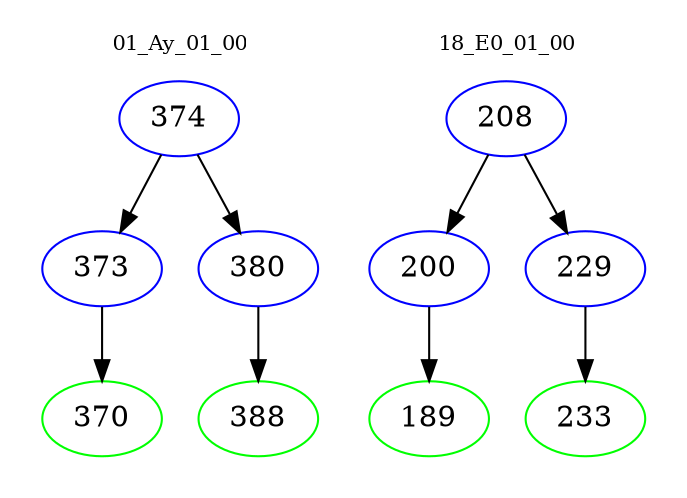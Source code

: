 digraph{
subgraph cluster_0 {
color = white
label = "01_Ay_01_00";
fontsize=10;
T0_374 [label="374", color="blue"]
T0_374 -> T0_373 [color="black"]
T0_373 [label="373", color="blue"]
T0_373 -> T0_370 [color="black"]
T0_370 [label="370", color="green"]
T0_374 -> T0_380 [color="black"]
T0_380 [label="380", color="blue"]
T0_380 -> T0_388 [color="black"]
T0_388 [label="388", color="green"]
}
subgraph cluster_1 {
color = white
label = "18_E0_01_00";
fontsize=10;
T1_208 [label="208", color="blue"]
T1_208 -> T1_200 [color="black"]
T1_200 [label="200", color="blue"]
T1_200 -> T1_189 [color="black"]
T1_189 [label="189", color="green"]
T1_208 -> T1_229 [color="black"]
T1_229 [label="229", color="blue"]
T1_229 -> T1_233 [color="black"]
T1_233 [label="233", color="green"]
}
}
